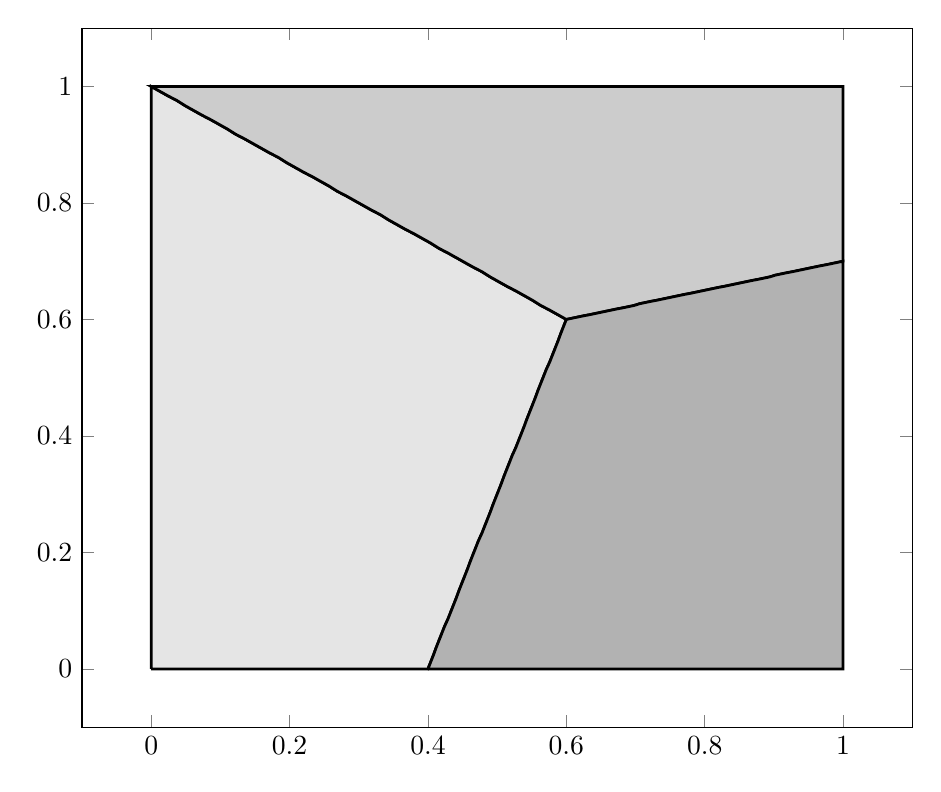 \begin{tikzpicture}%
\begin{axis}[width=1\textwidth]%
\addplot[fill=gray!20,line width=1pt] coordinates {%
(0.0,0.0)%
(0.0,0.02)%
(0.0,0.041)%
(0.0,0.061)%
(0.0,0.082)%
(0.0,0.102)%
(0.0,0.122)%
(0.0,0.143)%
(0.0,0.163)%
(0.0,0.184)%
(0.0,0.204)%
(0.0,0.224)%
(0.0,0.245)%
(0.0,0.265)%
(0.0,0.286)%
(0.0,0.306)%
(0.0,0.327)%
(0.0,0.347)%
(0.0,0.367)%
(0.0,0.388)%
(0.0,0.408)%
(0.0,0.429)%
(0.0,0.449)%
(0.0,0.469)%
(0.0,0.49)%
(0.0,0.51)%
(0.0,0.531)%
(0.0,0.551)%
(0.0,0.571)%
(0.0,0.592)%
(0.0,0.612)%
(0.0,0.633)%
(0.0,0.653)%
(0.0,0.673)%
(0.0,0.694)%
(0.0,0.714)%
(0.0,0.735)%
(0.0,0.755)%
(0.0,0.776)%
(0.0,0.796)%
(0.0,0.816)%
(0.0,0.837)%
(0.0,0.857)%
(0.0,0.878)%
(0.0,0.898)%
(0.0,0.918)%
(0.0,0.939)%
(0.0,0.959)%
(0.0,0.98)%
(0.0,1.0)%
(0.0,1.0)%
(0.012,0.992)%
(0.024,0.984)%
(0.037,0.976)%
(0.049,0.967)%
(0.061,0.959)%
(0.073,0.951)%
(0.086,0.943)%
(0.098,0.935)%
(0.11,0.927)%
(0.122,0.918)%
(0.135,0.91)%
(0.147,0.902)%
(0.159,0.894)%
(0.171,0.886)%
(0.184,0.878)%
(0.196,0.869)%
(0.208,0.861)%
(0.22,0.853)%
(0.233,0.845)%
(0.245,0.837)%
(0.257,0.829)%
(0.269,0.82)%
(0.282,0.812)%
(0.294,0.804)%
(0.306,0.796)%
(0.318,0.788)%
(0.331,0.78)%
(0.343,0.771)%
(0.355,0.763)%
(0.367,0.755)%
(0.38,0.747)%
(0.392,0.739)%
(0.404,0.731)%
(0.416,0.722)%
(0.429,0.714)%
(0.441,0.706)%
(0.453,0.698)%
(0.465,0.69)%
(0.478,0.682)%
(0.49,0.673)%
(0.502,0.665)%
(0.514,0.657)%
(0.527,0.649)%
(0.539,0.641)%
(0.551,0.633)%
(0.563,0.624)%
(0.576,0.616)%
(0.588,0.608)%
(0.6,0.6)%
(0.6,0.6)%
(0.596,0.588)%
(0.592,0.576)%
(0.588,0.563)%
(0.584,0.551)%
(0.58,0.539)%
(0.576,0.527)%
(0.571,0.514)%
(0.567,0.502)%
(0.563,0.49)%
(0.559,0.478)%
(0.555,0.465)%
(0.551,0.453)%
(0.547,0.441)%
(0.543,0.429)%
(0.539,0.416)%
(0.535,0.404)%
(0.531,0.392)%
(0.527,0.38)%
(0.522,0.367)%
(0.518,0.355)%
(0.514,0.343)%
(0.51,0.331)%
(0.506,0.318)%
(0.502,0.306)%
(0.498,0.294)%
(0.494,0.282)%
(0.49,0.269)%
(0.486,0.257)%
(0.482,0.245)%
(0.478,0.233)%
(0.473,0.22)%
(0.469,0.208)%
(0.465,0.196)%
(0.461,0.184)%
(0.457,0.171)%
(0.453,0.159)%
(0.449,0.147)%
(0.445,0.135)%
(0.441,0.122)%
(0.437,0.11)%
(0.433,0.098)%
(0.429,0.086)%
(0.424,0.073)%
(0.42,0.061)%
(0.416,0.049)%
(0.412,0.037)%
(0.408,0.024)%
(0.404,0.012)%
(0.4,0.0)%
(0.4,0.0)%
(0.392,0.0)%
(0.384,0.0)%
(0.376,0.0)%
(0.367,0.0)%
(0.359,0.0)%
(0.351,0.0)%
(0.343,0.0)%
(0.335,0.0)%
(0.327,0.0)%
(0.318,0.0)%
(0.31,0.0)%
(0.302,0.0)%
(0.294,0.0)%
(0.286,0.0)%
(0.278,0.0)%
(0.269,0.0)%
(0.261,0.0)%
(0.253,0.0)%
(0.245,0.0)%
(0.237,0.0)%
(0.229,0.0)%
(0.22,0.0)%
(0.212,0.0)%
(0.204,0.0)%
(0.196,0.0)%
(0.188,0.0)%
(0.18,0.0)%
(0.171,0.0)%
(0.163,0.0)%
(0.155,0.0)%
(0.147,0.0)%
(0.139,0.0)%
(0.131,0.0)%
(0.122,0.0)%
(0.114,0.0)%
(0.106,0.0)%
(0.098,0.0)%
(0.09,0.0)%
(0.082,0.0)%
(0.073,0.0)%
(0.065,0.0)%
(0.057,0.0)%
(0.049,0.0)%
(0.041,0.0)%
(0.033,0.0)%
(0.024,0.0)%
(0.016,0.0)%
(0.008,0.0)%
(0.0,0.0)%
};%
%
%
\addplot[fill=gray!40,line width=1pt] coordinates {%
(0.6,0.6)%
(0.588,0.608)%
(0.576,0.616)%
(0.563,0.624)%
(0.551,0.633)%
(0.539,0.641)%
(0.527,0.649)%
(0.514,0.657)%
(0.502,0.665)%
(0.49,0.673)%
(0.478,0.682)%
(0.465,0.69)%
(0.453,0.698)%
(0.441,0.706)%
(0.429,0.714)%
(0.416,0.722)%
(0.404,0.731)%
(0.392,0.739)%
(0.38,0.747)%
(0.367,0.755)%
(0.355,0.763)%
(0.343,0.771)%
(0.331,0.78)%
(0.318,0.788)%
(0.306,0.796)%
(0.294,0.804)%
(0.282,0.812)%
(0.269,0.82)%
(0.257,0.829)%
(0.245,0.837)%
(0.233,0.845)%
(0.22,0.853)%
(0.208,0.861)%
(0.196,0.869)%
(0.184,0.878)%
(0.171,0.886)%
(0.159,0.894)%
(0.147,0.902)%
(0.135,0.91)%
(0.122,0.918)%
(0.11,0.927)%
(0.098,0.935)%
(0.086,0.943)%
(0.073,0.951)%
(0.061,0.959)%
(0.049,0.967)%
(0.037,0.976)%
(0.024,0.984)%
(0.012,0.992)%
(0.0,1.0)%
(0.0,1.0)%
(0.02,1.0)%
(0.041,1.0)%
(0.061,1.0)%
(0.082,1.0)%
(0.102,1.0)%
(0.122,1.0)%
(0.143,1.0)%
(0.163,1.0)%
(0.184,1.0)%
(0.204,1.0)%
(0.224,1.0)%
(0.245,1.0)%
(0.265,1.0)%
(0.286,1.0)%
(0.306,1.0)%
(0.327,1.0)%
(0.347,1.0)%
(0.367,1.0)%
(0.388,1.0)%
(0.408,1.0)%
(0.429,1.0)%
(0.449,1.0)%
(0.469,1.0)%
(0.49,1.0)%
(0.51,1.0)%
(0.531,1.0)%
(0.551,1.0)%
(0.571,1.0)%
(0.592,1.0)%
(0.612,1.0)%
(0.633,1.0)%
(0.653,1.0)%
(0.673,1.0)%
(0.694,1.0)%
(0.714,1.0)%
(0.735,1.0)%
(0.755,1.0)%
(0.776,1.0)%
(0.796,1.0)%
(0.816,1.0)%
(0.837,1.0)%
(0.857,1.0)%
(0.878,1.0)%
(0.898,1.0)%
(0.918,1.0)%
(0.939,1.0)%
(0.959,1.0)%
(0.98,1.0)%
(1.0,1.0)%
(1.0,1.0)%
(1.0,0.994)%
(1.0,0.988)%
(1.0,0.982)%
(1.0,0.976)%
(1.0,0.969)%
(1.0,0.963)%
(1.0,0.957)%
(1.0,0.951)%
(1.0,0.945)%
(1.0,0.939)%
(1.0,0.933)%
(1.0,0.927)%
(1.0,0.92)%
(1.0,0.914)%
(1.0,0.908)%
(1.0,0.902)%
(1.0,0.896)%
(1.0,0.89)%
(1.0,0.884)%
(1.0,0.878)%
(1.0,0.871)%
(1.0,0.865)%
(1.0,0.859)%
(1.0,0.853)%
(1.0,0.847)%
(1.0,0.841)%
(1.0,0.835)%
(1.0,0.829)%
(1.0,0.822)%
(1.0,0.816)%
(1.0,0.81)%
(1.0,0.804)%
(1.0,0.798)%
(1.0,0.792)%
(1.0,0.786)%
(1.0,0.78)%
(1.0,0.773)%
(1.0,0.767)%
(1.0,0.761)%
(1.0,0.755)%
(1.0,0.749)%
(1.0,0.743)%
(1.0,0.737)%
(1.0,0.731)%
(1.0,0.724)%
(1.0,0.718)%
(1.0,0.712)%
(1.0,0.706)%
(1.0,0.7)%
(1.0,0.7)%
(0.992,0.698)%
(0.984,0.696)%
(0.976,0.694)%
(0.967,0.692)%
(0.959,0.69)%
(0.951,0.688)%
(0.943,0.686)%
(0.935,0.684)%
(0.927,0.682)%
(0.918,0.68)%
(0.91,0.678)%
(0.902,0.676)%
(0.894,0.673)%
(0.886,0.671)%
(0.878,0.669)%
(0.869,0.667)%
(0.861,0.665)%
(0.853,0.663)%
(0.845,0.661)%
(0.837,0.659)%
(0.829,0.657)%
(0.82,0.655)%
(0.812,0.653)%
(0.804,0.651)%
(0.796,0.649)%
(0.788,0.647)%
(0.78,0.645)%
(0.771,0.643)%
(0.763,0.641)%
(0.755,0.639)%
(0.747,0.637)%
(0.739,0.635)%
(0.731,0.633)%
(0.722,0.631)%
(0.714,0.629)%
(0.706,0.627)%
(0.698,0.624)%
(0.69,0.622)%
(0.682,0.62)%
(0.673,0.618)%
(0.665,0.616)%
(0.657,0.614)%
(0.649,0.612)%
(0.641,0.61)%
(0.633,0.608)%
(0.624,0.606)%
(0.616,0.604)%
(0.608,0.602)%
(0.6,0.6)%
};%
%
%
\addplot[fill=gray!60,line width=1pt] coordinates {%
(0.4,0.0)%
(0.404,0.012)%
(0.408,0.024)%
(0.412,0.037)%
(0.416,0.049)%
(0.42,0.061)%
(0.424,0.073)%
(0.429,0.086)%
(0.433,0.098)%
(0.437,0.11)%
(0.441,0.122)%
(0.445,0.135)%
(0.449,0.147)%
(0.453,0.159)%
(0.457,0.171)%
(0.461,0.184)%
(0.465,0.196)%
(0.469,0.208)%
(0.473,0.22)%
(0.478,0.233)%
(0.482,0.245)%
(0.486,0.257)%
(0.49,0.269)%
(0.494,0.282)%
(0.498,0.294)%
(0.502,0.306)%
(0.506,0.318)%
(0.51,0.331)%
(0.514,0.343)%
(0.518,0.355)%
(0.522,0.367)%
(0.527,0.38)%
(0.531,0.392)%
(0.535,0.404)%
(0.539,0.416)%
(0.543,0.429)%
(0.547,0.441)%
(0.551,0.453)%
(0.555,0.465)%
(0.559,0.478)%
(0.563,0.49)%
(0.567,0.502)%
(0.571,0.514)%
(0.576,0.527)%
(0.58,0.539)%
(0.584,0.551)%
(0.588,0.563)%
(0.592,0.576)%
(0.596,0.588)%
(0.6,0.6)%
(0.6,0.6)%
(0.608,0.602)%
(0.616,0.604)%
(0.624,0.606)%
(0.633,0.608)%
(0.641,0.61)%
(0.649,0.612)%
(0.657,0.614)%
(0.665,0.616)%
(0.673,0.618)%
(0.682,0.62)%
(0.69,0.622)%
(0.698,0.624)%
(0.706,0.627)%
(0.714,0.629)%
(0.722,0.631)%
(0.731,0.633)%
(0.739,0.635)%
(0.747,0.637)%
(0.755,0.639)%
(0.763,0.641)%
(0.771,0.643)%
(0.78,0.645)%
(0.788,0.647)%
(0.796,0.649)%
(0.804,0.651)%
(0.812,0.653)%
(0.82,0.655)%
(0.829,0.657)%
(0.837,0.659)%
(0.845,0.661)%
(0.853,0.663)%
(0.861,0.665)%
(0.869,0.667)%
(0.878,0.669)%
(0.886,0.671)%
(0.894,0.673)%
(0.902,0.676)%
(0.91,0.678)%
(0.918,0.68)%
(0.927,0.682)%
(0.935,0.684)%
(0.943,0.686)%
(0.951,0.688)%
(0.959,0.69)%
(0.967,0.692)%
(0.976,0.694)%
(0.984,0.696)%
(0.992,0.698)%
(1.0,0.7)%
(1.0,0.7)%
(1.0,0.686)%
(1.0,0.671)%
(1.0,0.657)%
(1.0,0.643)%
(1.0,0.629)%
(1.0,0.614)%
(1.0,0.6)%
(1.0,0.586)%
(1.0,0.571)%
(1.0,0.557)%
(1.0,0.543)%
(1.0,0.529)%
(1.0,0.514)%
(1.0,0.5)%
(1.0,0.486)%
(1.0,0.471)%
(1.0,0.457)%
(1.0,0.443)%
(1.0,0.429)%
(1.0,0.414)%
(1.0,0.4)%
(1.0,0.386)%
(1.0,0.371)%
(1.0,0.357)%
(1.0,0.343)%
(1.0,0.329)%
(1.0,0.314)%
(1.0,0.3)%
(1.0,0.286)%
(1.0,0.271)%
(1.0,0.257)%
(1.0,0.243)%
(1.0,0.229)%
(1.0,0.214)%
(1.0,0.2)%
(1.0,0.186)%
(1.0,0.171)%
(1.0,0.157)%
(1.0,0.143)%
(1.0,0.129)%
(1.0,0.114)%
(1.0,0.1)%
(1.0,0.086)%
(1.0,0.071)%
(1.0,0.057)%
(1.0,0.043)%
(1.0,0.029)%
(1.0,0.014)%
(1.0,0.0)%
(1.0,0.0)%
(0.988,0.0)%
(0.976,0.0)%
(0.963,0.0)%
(0.951,0.0)%
(0.939,0.0)%
(0.927,0.0)%
(0.914,0.0)%
(0.902,0.0)%
(0.89,0.0)%
(0.878,0.0)%
(0.865,0.0)%
(0.853,0.0)%
(0.841,0.0)%
(0.829,0.0)%
(0.816,0.0)%
(0.804,0.0)%
(0.792,0.0)%
(0.78,0.0)%
(0.767,0.0)%
(0.755,0.0)%
(0.743,0.0)%
(0.731,0.0)%
(0.718,0.0)%
(0.706,0.0)%
(0.694,0.0)%
(0.682,0.0)%
(0.669,0.0)%
(0.657,0.0)%
(0.645,0.0)%
(0.633,0.0)%
(0.62,0.0)%
(0.608,0.0)%
(0.596,0.0)%
(0.584,0.0)%
(0.571,0.0)%
(0.559,0.0)%
(0.547,0.0)%
(0.535,0.0)%
(0.522,0.0)%
(0.51,0.0)%
(0.498,0.0)%
(0.486,0.0)%
(0.473,0.0)%
(0.461,0.0)%
(0.449,0.0)%
(0.437,0.0)%
(0.424,0.0)%
(0.412,0.0)%
(0.4,0.0)%
};%
%
%
\end{axis}%
\end{tikzpicture}%
